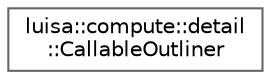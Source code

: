 digraph "类继承关系图"
{
 // LATEX_PDF_SIZE
  bgcolor="transparent";
  edge [fontname=Helvetica,fontsize=10,labelfontname=Helvetica,labelfontsize=10];
  node [fontname=Helvetica,fontsize=10,shape=box,height=0.2,width=0.4];
  rankdir="LR";
  Node0 [id="Node000000",label="luisa::compute::detail\l::CallableOutliner",height=0.2,width=0.4,color="grey40", fillcolor="white", style="filled",URL="$structluisa_1_1compute_1_1detail_1_1_callable_outliner.html",tooltip=" "];
}

